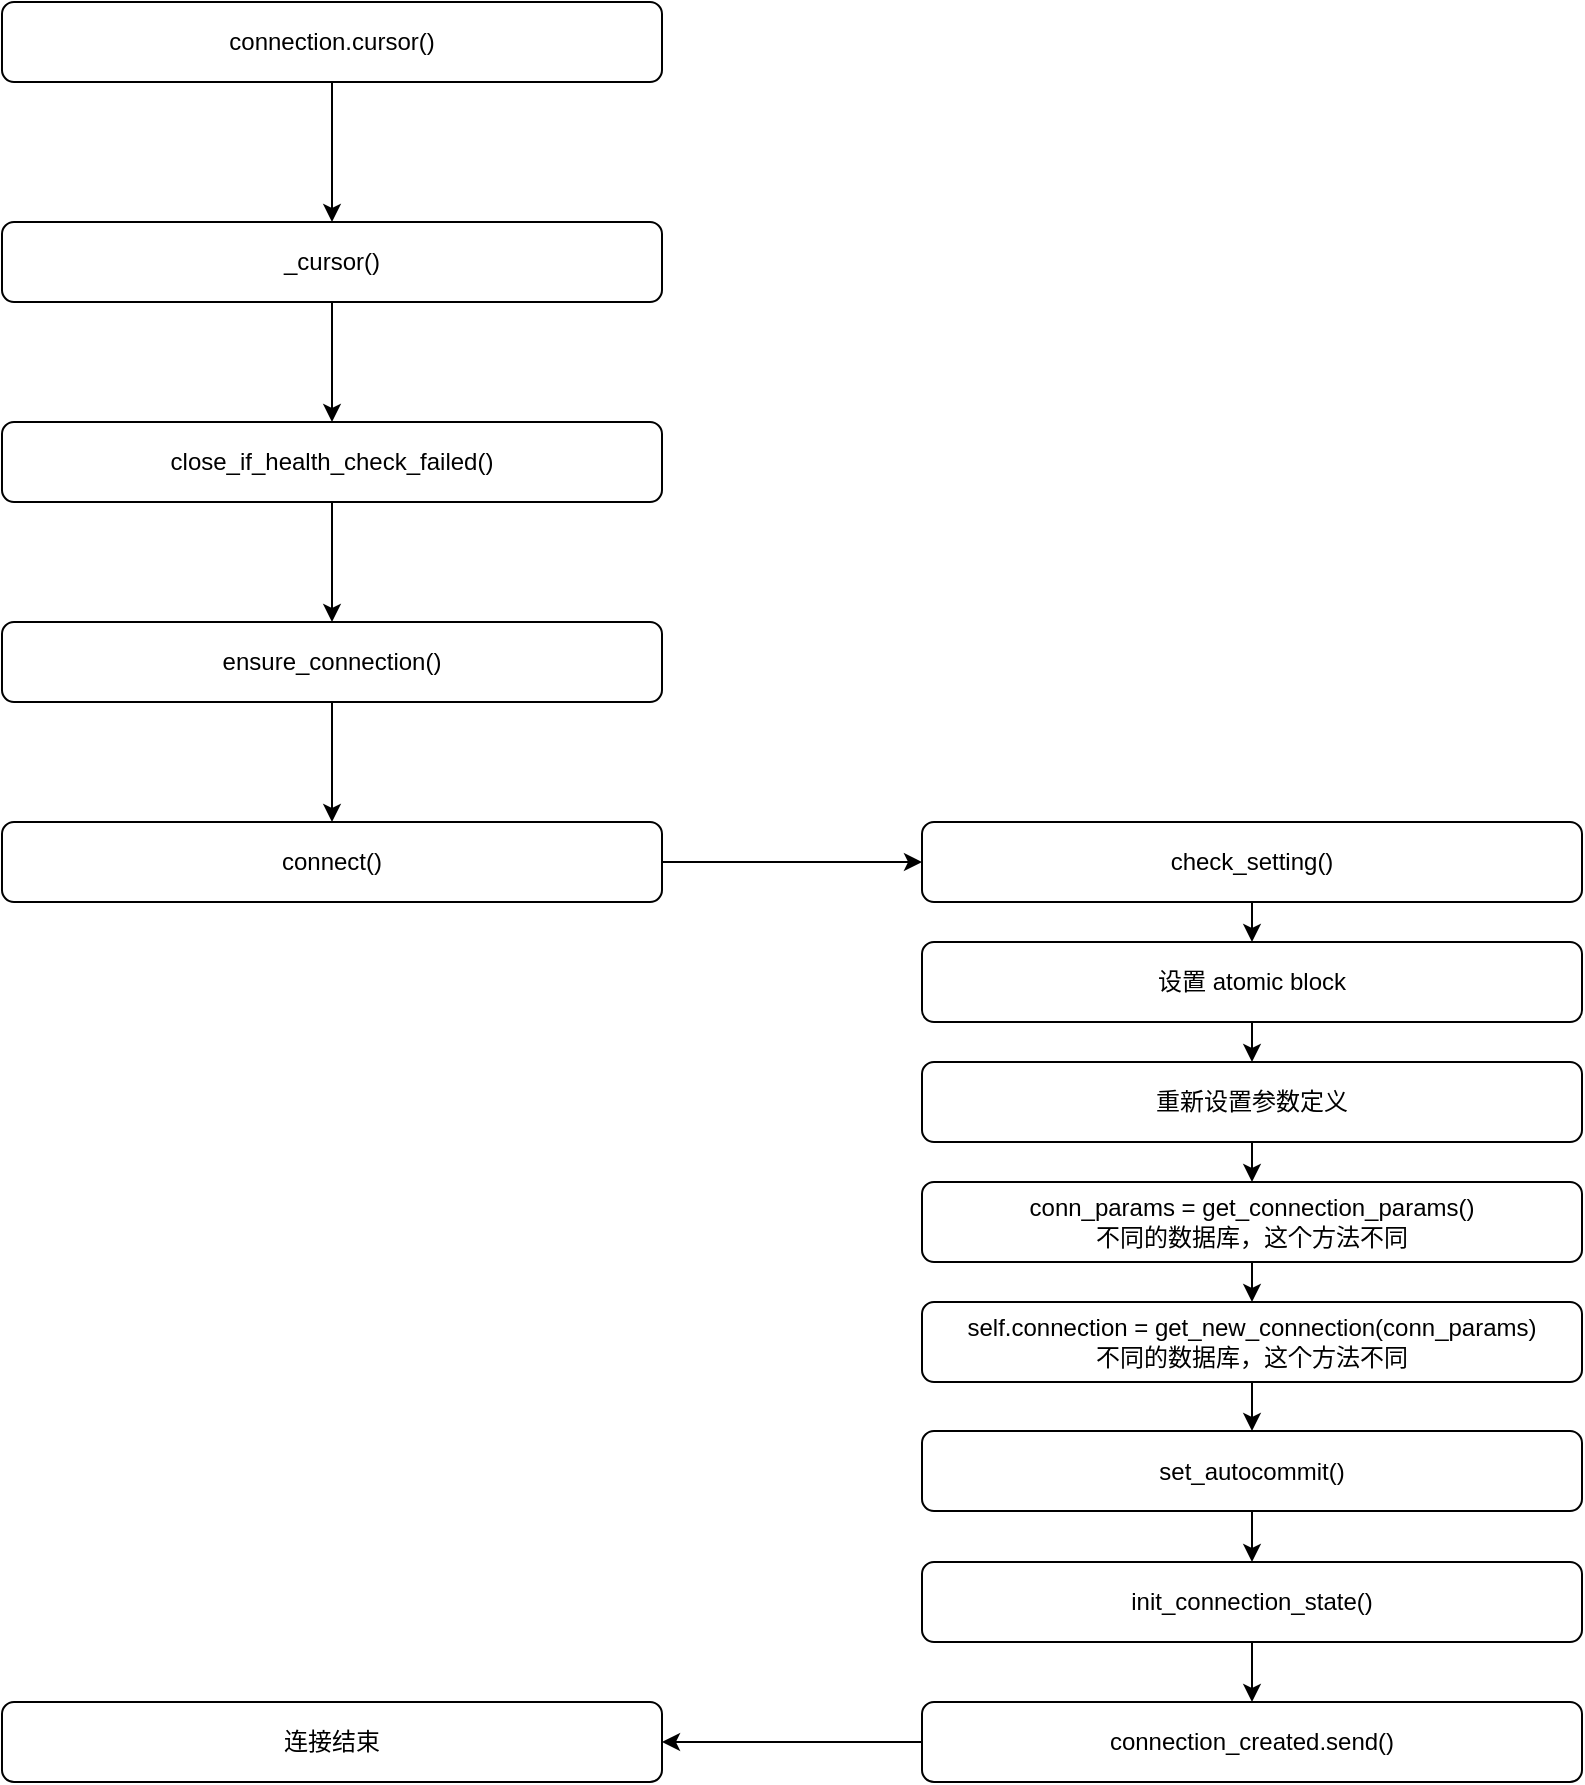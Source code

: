 <mxfile version="24.2.0" type="github">
  <diagram id="C5RBs43oDa-KdzZeNtuy" name="Page-1">
    <mxGraphModel dx="989" dy="520" grid="1" gridSize="10" guides="1" tooltips="1" connect="1" arrows="1" fold="1" page="1" pageScale="1" pageWidth="827" pageHeight="1169" math="0" shadow="0">
      <root>
        <mxCell id="WIyWlLk6GJQsqaUBKTNV-0" />
        <mxCell id="WIyWlLk6GJQsqaUBKTNV-1" parent="WIyWlLk6GJQsqaUBKTNV-0" />
        <mxCell id="hcA4icHbhECxLu7ysGGi-6" style="edgeStyle=orthogonalEdgeStyle;rounded=0;orthogonalLoop=1;jettySize=auto;html=1;exitX=0.5;exitY=1;exitDx=0;exitDy=0;entryX=0.5;entryY=0;entryDx=0;entryDy=0;" edge="1" parent="WIyWlLk6GJQsqaUBKTNV-1" source="hcA4icHbhECxLu7ysGGi-0" target="hcA4icHbhECxLu7ysGGi-2">
          <mxGeometry relative="1" as="geometry" />
        </mxCell>
        <mxCell id="hcA4icHbhECxLu7ysGGi-0" value="connection.cursor()" style="rounded=1;whiteSpace=wrap;html=1;fontSize=12;glass=0;strokeWidth=1;shadow=0;" vertex="1" parent="WIyWlLk6GJQsqaUBKTNV-1">
          <mxGeometry x="600" y="80" width="330" height="40" as="geometry" />
        </mxCell>
        <mxCell id="hcA4icHbhECxLu7ysGGi-8" style="edgeStyle=orthogonalEdgeStyle;rounded=0;orthogonalLoop=1;jettySize=auto;html=1;exitX=0.5;exitY=1;exitDx=0;exitDy=0;" edge="1" parent="WIyWlLk6GJQsqaUBKTNV-1" source="hcA4icHbhECxLu7ysGGi-1" target="hcA4icHbhECxLu7ysGGi-3">
          <mxGeometry relative="1" as="geometry" />
        </mxCell>
        <mxCell id="hcA4icHbhECxLu7ysGGi-1" value="close_if_health_check_failed()" style="rounded=1;whiteSpace=wrap;html=1;fontSize=12;glass=0;strokeWidth=1;shadow=0;" vertex="1" parent="WIyWlLk6GJQsqaUBKTNV-1">
          <mxGeometry x="600" y="290" width="330" height="40" as="geometry" />
        </mxCell>
        <mxCell id="hcA4icHbhECxLu7ysGGi-7" style="edgeStyle=orthogonalEdgeStyle;rounded=0;orthogonalLoop=1;jettySize=auto;html=1;exitX=0.5;exitY=1;exitDx=0;exitDy=0;entryX=0.5;entryY=0;entryDx=0;entryDy=0;" edge="1" parent="WIyWlLk6GJQsqaUBKTNV-1" source="hcA4icHbhECxLu7ysGGi-2" target="hcA4icHbhECxLu7ysGGi-1">
          <mxGeometry relative="1" as="geometry" />
        </mxCell>
        <mxCell id="hcA4icHbhECxLu7ysGGi-2" value=" _cursor()" style="rounded=1;whiteSpace=wrap;html=1;fontSize=12;glass=0;strokeWidth=1;shadow=0;" vertex="1" parent="WIyWlLk6GJQsqaUBKTNV-1">
          <mxGeometry x="600" y="190" width="330" height="40" as="geometry" />
        </mxCell>
        <mxCell id="hcA4icHbhECxLu7ysGGi-9" style="edgeStyle=orthogonalEdgeStyle;rounded=0;orthogonalLoop=1;jettySize=auto;html=1;exitX=0.5;exitY=1;exitDx=0;exitDy=0;entryX=0.5;entryY=0;entryDx=0;entryDy=0;" edge="1" parent="WIyWlLk6GJQsqaUBKTNV-1" source="hcA4icHbhECxLu7ysGGi-3" target="hcA4icHbhECxLu7ysGGi-4">
          <mxGeometry relative="1" as="geometry" />
        </mxCell>
        <mxCell id="hcA4icHbhECxLu7ysGGi-3" value="&lt;div&gt;ensure_connection()&lt;br&gt;&lt;/div&gt;" style="rounded=1;whiteSpace=wrap;html=1;fontSize=12;glass=0;strokeWidth=1;shadow=0;" vertex="1" parent="WIyWlLk6GJQsqaUBKTNV-1">
          <mxGeometry x="600" y="390" width="330" height="40" as="geometry" />
        </mxCell>
        <mxCell id="hcA4icHbhECxLu7ysGGi-17" style="edgeStyle=orthogonalEdgeStyle;rounded=0;orthogonalLoop=1;jettySize=auto;html=1;entryX=0;entryY=0.5;entryDx=0;entryDy=0;" edge="1" parent="WIyWlLk6GJQsqaUBKTNV-1" source="hcA4icHbhECxLu7ysGGi-4" target="hcA4icHbhECxLu7ysGGi-11">
          <mxGeometry relative="1" as="geometry" />
        </mxCell>
        <mxCell id="hcA4icHbhECxLu7ysGGi-4" value="&lt;div&gt;connect()&lt;br&gt;&lt;/div&gt;" style="rounded=1;whiteSpace=wrap;html=1;fontSize=12;glass=0;strokeWidth=1;shadow=0;" vertex="1" parent="WIyWlLk6GJQsqaUBKTNV-1">
          <mxGeometry x="600" y="490" width="330" height="40" as="geometry" />
        </mxCell>
        <mxCell id="hcA4icHbhECxLu7ysGGi-18" style="edgeStyle=orthogonalEdgeStyle;rounded=0;orthogonalLoop=1;jettySize=auto;html=1;exitX=0.5;exitY=1;exitDx=0;exitDy=0;entryX=0.5;entryY=0;entryDx=0;entryDy=0;" edge="1" parent="WIyWlLk6GJQsqaUBKTNV-1" source="hcA4icHbhECxLu7ysGGi-11">
          <mxGeometry relative="1" as="geometry">
            <mxPoint x="1225" y="550" as="targetPoint" />
          </mxGeometry>
        </mxCell>
        <mxCell id="hcA4icHbhECxLu7ysGGi-11" value="&lt;div&gt;check_setting()&lt;br&gt;&lt;/div&gt;" style="rounded=1;whiteSpace=wrap;html=1;fontSize=12;glass=0;strokeWidth=1;shadow=0;" vertex="1" parent="WIyWlLk6GJQsqaUBKTNV-1">
          <mxGeometry x="1060" y="490" width="330" height="40" as="geometry" />
        </mxCell>
        <mxCell id="hcA4icHbhECxLu7ysGGi-26" style="edgeStyle=orthogonalEdgeStyle;rounded=0;orthogonalLoop=1;jettySize=auto;html=1;exitX=0.5;exitY=1;exitDx=0;exitDy=0;entryX=0.5;entryY=0;entryDx=0;entryDy=0;" edge="1" parent="WIyWlLk6GJQsqaUBKTNV-1" source="hcA4icHbhECxLu7ysGGi-27" target="hcA4icHbhECxLu7ysGGi-29">
          <mxGeometry relative="1" as="geometry" />
        </mxCell>
        <mxCell id="hcA4icHbhECxLu7ysGGi-27" value="conn_params = get_connection_params()&lt;br&gt;不同的数据库，这个方法不同" style="rounded=1;whiteSpace=wrap;html=1;fontSize=12;glass=0;strokeWidth=1;shadow=0;" vertex="1" parent="WIyWlLk6GJQsqaUBKTNV-1">
          <mxGeometry x="1060" y="670" width="330" height="40" as="geometry" />
        </mxCell>
        <mxCell id="hcA4icHbhECxLu7ysGGi-28" style="edgeStyle=orthogonalEdgeStyle;rounded=0;orthogonalLoop=1;jettySize=auto;html=1;exitX=0.5;exitY=1;exitDx=0;exitDy=0;entryX=0.5;entryY=0;entryDx=0;entryDy=0;" edge="1" parent="WIyWlLk6GJQsqaUBKTNV-1" source="hcA4icHbhECxLu7ysGGi-29" target="hcA4icHbhECxLu7ysGGi-31">
          <mxGeometry relative="1" as="geometry" />
        </mxCell>
        <mxCell id="hcA4icHbhECxLu7ysGGi-29" value="self.connection = get_new_connection(conn_params)&lt;br&gt;不同的数据库，这个方法不同" style="rounded=1;whiteSpace=wrap;html=1;fontSize=12;glass=0;strokeWidth=1;shadow=0;" vertex="1" parent="WIyWlLk6GJQsqaUBKTNV-1">
          <mxGeometry x="1060" y="730" width="330" height="40" as="geometry" />
        </mxCell>
        <mxCell id="hcA4icHbhECxLu7ysGGi-30" style="edgeStyle=orthogonalEdgeStyle;rounded=0;orthogonalLoop=1;jettySize=auto;html=1;exitX=0.5;exitY=1;exitDx=0;exitDy=0;entryX=0.5;entryY=0;entryDx=0;entryDy=0;" edge="1" parent="WIyWlLk6GJQsqaUBKTNV-1" source="hcA4icHbhECxLu7ysGGi-31" target="hcA4icHbhECxLu7ysGGi-33">
          <mxGeometry relative="1" as="geometry" />
        </mxCell>
        <mxCell id="hcA4icHbhECxLu7ysGGi-31" value="set_autocommit()" style="rounded=1;whiteSpace=wrap;html=1;fontSize=12;glass=0;strokeWidth=1;shadow=0;" vertex="1" parent="WIyWlLk6GJQsqaUBKTNV-1">
          <mxGeometry x="1060" y="794.5" width="330" height="40" as="geometry" />
        </mxCell>
        <mxCell id="hcA4icHbhECxLu7ysGGi-45" style="edgeStyle=orthogonalEdgeStyle;rounded=0;orthogonalLoop=1;jettySize=auto;html=1;exitX=0.5;exitY=1;exitDx=0;exitDy=0;entryX=0.5;entryY=0;entryDx=0;entryDy=0;" edge="1" parent="WIyWlLk6GJQsqaUBKTNV-1" source="hcA4icHbhECxLu7ysGGi-33" target="hcA4icHbhECxLu7ysGGi-44">
          <mxGeometry relative="1" as="geometry" />
        </mxCell>
        <mxCell id="hcA4icHbhECxLu7ysGGi-33" value="&lt;div&gt;init_connection_state()&lt;br&gt;&lt;/div&gt;" style="rounded=1;whiteSpace=wrap;html=1;fontSize=12;glass=0;strokeWidth=1;shadow=0;" vertex="1" parent="WIyWlLk6GJQsqaUBKTNV-1">
          <mxGeometry x="1060" y="860" width="330" height="40" as="geometry" />
        </mxCell>
        <mxCell id="hcA4icHbhECxLu7ysGGi-36" style="edgeStyle=orthogonalEdgeStyle;rounded=0;orthogonalLoop=1;jettySize=auto;html=1;exitX=0.5;exitY=1;exitDx=0;exitDy=0;entryX=0.5;entryY=0;entryDx=0;entryDy=0;" edge="1" parent="WIyWlLk6GJQsqaUBKTNV-1" source="hcA4icHbhECxLu7ysGGi-34" target="hcA4icHbhECxLu7ysGGi-35">
          <mxGeometry relative="1" as="geometry" />
        </mxCell>
        <mxCell id="hcA4icHbhECxLu7ysGGi-34" value="设置 atomic block" style="rounded=1;whiteSpace=wrap;html=1;fontSize=12;glass=0;strokeWidth=1;shadow=0;" vertex="1" parent="WIyWlLk6GJQsqaUBKTNV-1">
          <mxGeometry x="1060" y="550" width="330" height="40" as="geometry" />
        </mxCell>
        <mxCell id="hcA4icHbhECxLu7ysGGi-37" style="edgeStyle=orthogonalEdgeStyle;rounded=0;orthogonalLoop=1;jettySize=auto;html=1;exitX=0.5;exitY=1;exitDx=0;exitDy=0;entryX=0.5;entryY=0;entryDx=0;entryDy=0;" edge="1" parent="WIyWlLk6GJQsqaUBKTNV-1" source="hcA4icHbhECxLu7ysGGi-35" target="hcA4icHbhECxLu7ysGGi-27">
          <mxGeometry relative="1" as="geometry" />
        </mxCell>
        <mxCell id="hcA4icHbhECxLu7ysGGi-35" value="重新设置参数定义" style="rounded=1;whiteSpace=wrap;html=1;fontSize=12;glass=0;strokeWidth=1;shadow=0;" vertex="1" parent="WIyWlLk6GJQsqaUBKTNV-1">
          <mxGeometry x="1060" y="610" width="330" height="40" as="geometry" />
        </mxCell>
        <mxCell id="hcA4icHbhECxLu7ysGGi-42" value="连接结束" style="rounded=1;whiteSpace=wrap;html=1;fontSize=12;glass=0;strokeWidth=1;shadow=0;" vertex="1" parent="WIyWlLk6GJQsqaUBKTNV-1">
          <mxGeometry x="600" y="930" width="330" height="40" as="geometry" />
        </mxCell>
        <mxCell id="hcA4icHbhECxLu7ysGGi-43" style="edgeStyle=orthogonalEdgeStyle;rounded=0;orthogonalLoop=1;jettySize=auto;html=1;exitX=0;exitY=0.5;exitDx=0;exitDy=0;entryX=1;entryY=0.5;entryDx=0;entryDy=0;" edge="1" parent="WIyWlLk6GJQsqaUBKTNV-1" source="hcA4icHbhECxLu7ysGGi-44" target="hcA4icHbhECxLu7ysGGi-42">
          <mxGeometry relative="1" as="geometry" />
        </mxCell>
        <mxCell id="hcA4icHbhECxLu7ysGGi-44" value="&lt;div&gt;connection_created.send()&lt;br&gt;&lt;/div&gt;" style="rounded=1;whiteSpace=wrap;html=1;fontSize=12;glass=0;strokeWidth=1;shadow=0;" vertex="1" parent="WIyWlLk6GJQsqaUBKTNV-1">
          <mxGeometry x="1060" y="930" width="330" height="40" as="geometry" />
        </mxCell>
      </root>
    </mxGraphModel>
  </diagram>
</mxfile>
